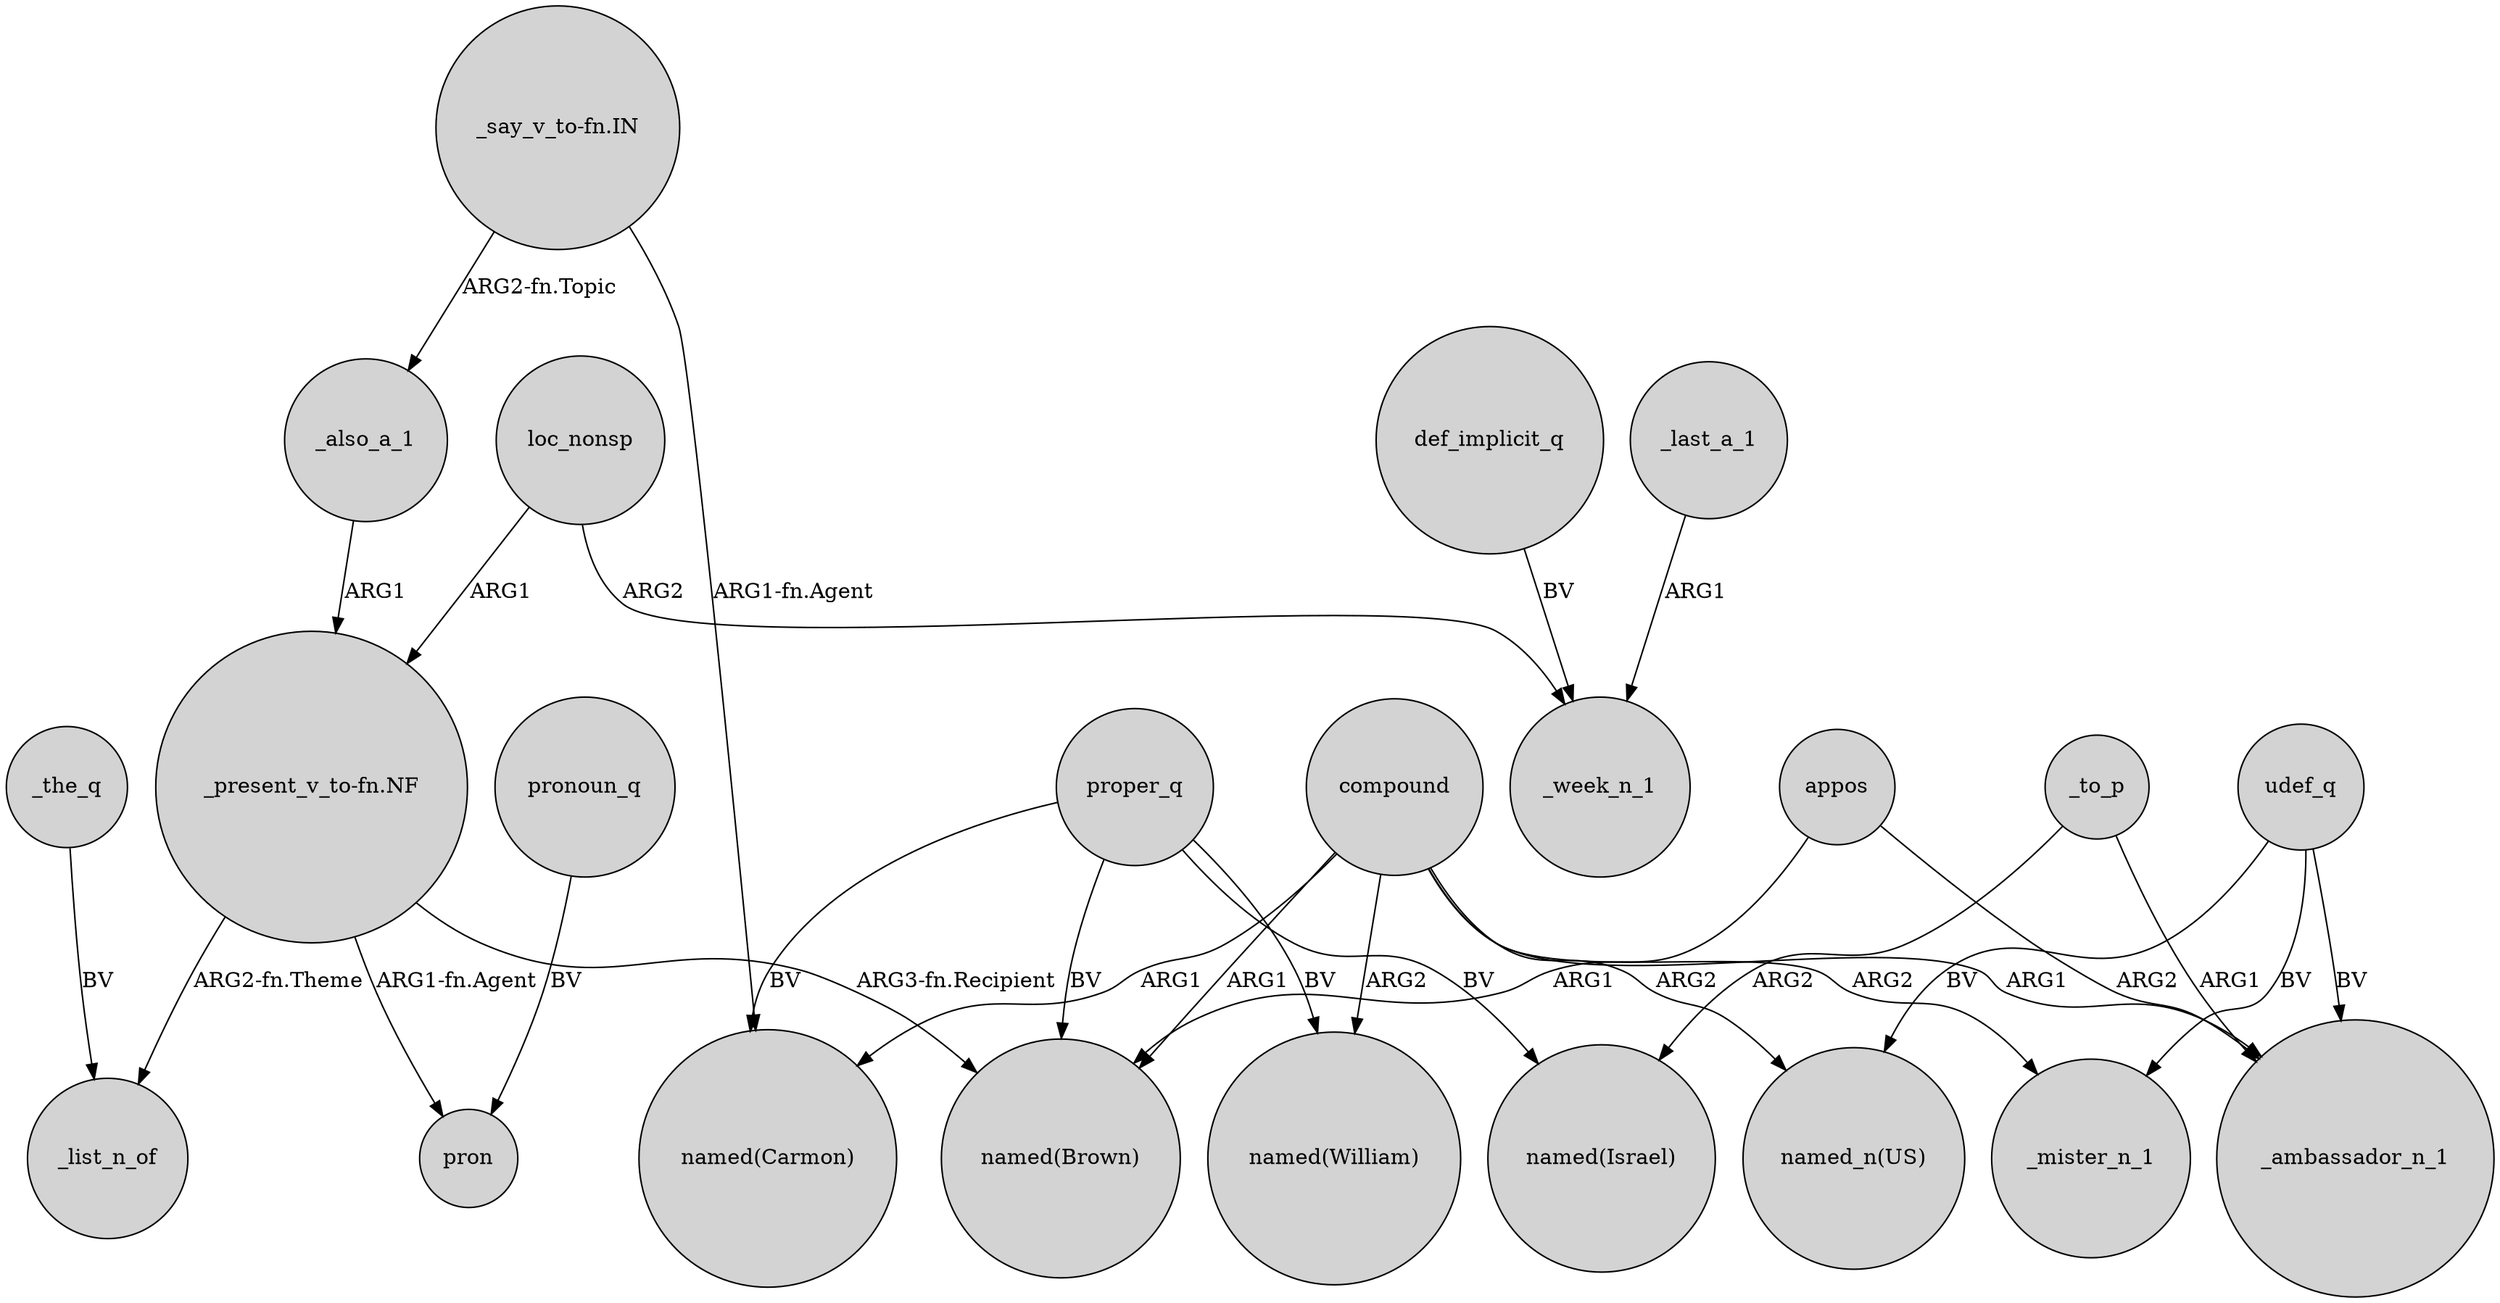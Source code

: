 digraph {
	node [shape=circle style=filled]
	"_say_v_to-fn.IN" -> "named(Carmon)" [label="ARG1-fn.Agent"]
	appos -> _ambassador_n_1 [label=ARG2]
	udef_q -> "named_n(US)" [label=BV]
	def_implicit_q -> _week_n_1 [label=BV]
	"_say_v_to-fn.IN" -> _also_a_1 [label="ARG2-fn.Topic"]
	udef_q -> _ambassador_n_1 [label=BV]
	compound -> _mister_n_1 [label=ARG2]
	_also_a_1 -> "_present_v_to-fn.NF" [label=ARG1]
	udef_q -> _mister_n_1 [label=BV]
	"_present_v_to-fn.NF" -> "named(Brown)" [label="ARG3-fn.Recipient"]
	proper_q -> "named(Brown)" [label=BV]
	compound -> "named_n(US)" [label=ARG2]
	appos -> "named(Brown)" [label=ARG1]
	loc_nonsp -> "_present_v_to-fn.NF" [label=ARG1]
	pronoun_q -> pron [label=BV]
	loc_nonsp -> _week_n_1 [label=ARG2]
	_to_p -> "named(Israel)" [label=ARG2]
	compound -> "named(William)" [label=ARG2]
	_to_p -> _ambassador_n_1 [label=ARG1]
	_last_a_1 -> _week_n_1 [label=ARG1]
	compound -> _ambassador_n_1 [label=ARG1]
	proper_q -> "named(Israel)" [label=BV]
	_the_q -> _list_n_of [label=BV]
	"_present_v_to-fn.NF" -> pron [label="ARG1-fn.Agent"]
	proper_q -> "named(Carmon)" [label=BV]
	"_present_v_to-fn.NF" -> _list_n_of [label="ARG2-fn.Theme"]
	compound -> "named(Brown)" [label=ARG1]
	proper_q -> "named(William)" [label=BV]
	compound -> "named(Carmon)" [label=ARG1]
}
